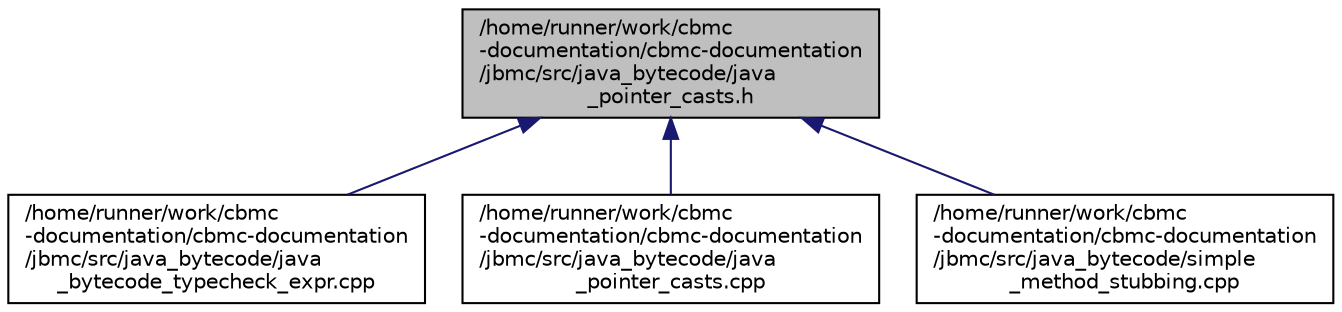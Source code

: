 digraph "/home/runner/work/cbmc-documentation/cbmc-documentation/jbmc/src/java_bytecode/java_pointer_casts.h"
{
 // LATEX_PDF_SIZE
  bgcolor="transparent";
  edge [fontname="Helvetica",fontsize="10",labelfontname="Helvetica",labelfontsize="10"];
  node [fontname="Helvetica",fontsize="10",shape=record];
  Node1 [label="/home/runner/work/cbmc\l-documentation/cbmc-documentation\l/jbmc/src/java_bytecode/java\l_pointer_casts.h",height=0.2,width=0.4,color="black", fillcolor="grey75", style="filled", fontcolor="black",tooltip=" "];
  Node1 -> Node2 [dir="back",color="midnightblue",fontsize="10",style="solid",fontname="Helvetica"];
  Node2 [label="/home/runner/work/cbmc\l-documentation/cbmc-documentation\l/jbmc/src/java_bytecode/java\l_bytecode_typecheck_expr.cpp",height=0.2,width=0.4,color="black",URL="$java__bytecode__typecheck__expr_8cpp.html",tooltip=" "];
  Node1 -> Node3 [dir="back",color="midnightblue",fontsize="10",style="solid",fontname="Helvetica"];
  Node3 [label="/home/runner/work/cbmc\l-documentation/cbmc-documentation\l/jbmc/src/java_bytecode/java\l_pointer_casts.cpp",height=0.2,width=0.4,color="black",URL="$java__pointer__casts_8cpp.html",tooltip=" "];
  Node1 -> Node4 [dir="back",color="midnightblue",fontsize="10",style="solid",fontname="Helvetica"];
  Node4 [label="/home/runner/work/cbmc\l-documentation/cbmc-documentation\l/jbmc/src/java_bytecode/simple\l_method_stubbing.cpp",height=0.2,width=0.4,color="black",URL="$simple__method__stubbing_8cpp.html",tooltip=" "];
}
